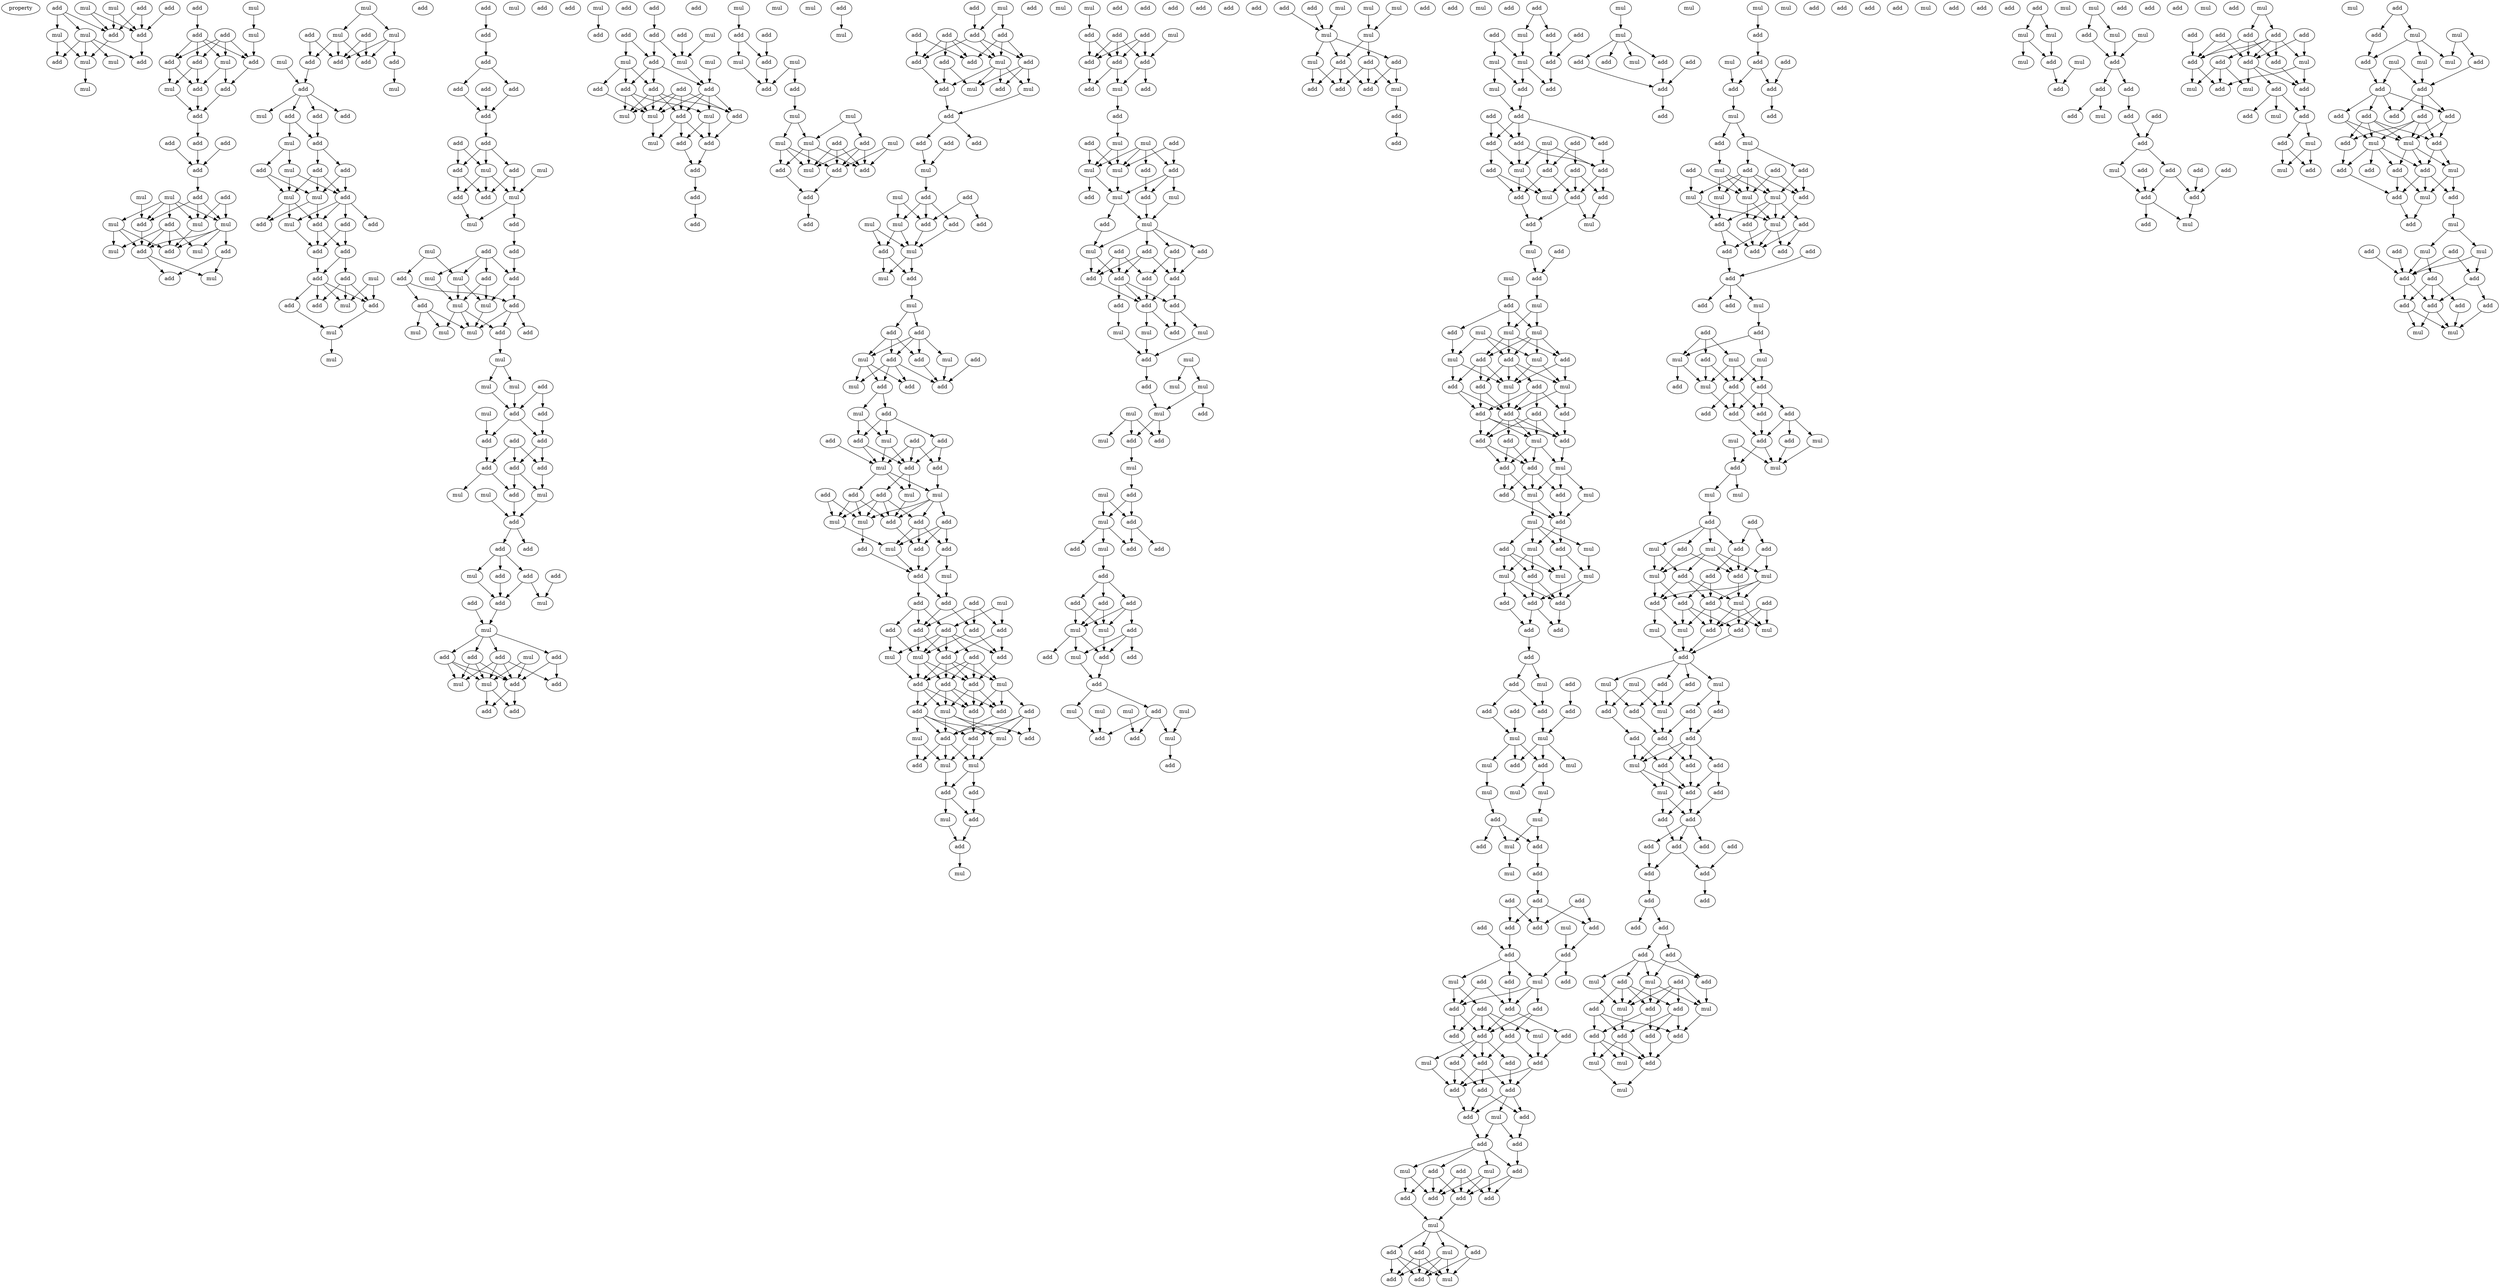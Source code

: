 digraph {
    node [fontcolor=black]
    property [mul=2,lf=1.7]
    0 [ label = add ];
    1 [ label = mul ];
    2 [ label = add ];
    3 [ label = mul ];
    4 [ label = add ];
    5 [ label = mul ];
    6 [ label = add ];
    7 [ label = add ];
    8 [ label = mul ];
    9 [ label = mul ];
    10 [ label = add ];
    11 [ label = mul ];
    12 [ label = add ];
    13 [ label = mul ];
    14 [ label = add ];
    15 [ label = mul ];
    16 [ label = add ];
    17 [ label = add ];
    18 [ label = mul ];
    19 [ label = add ];
    20 [ label = add ];
    21 [ label = mul ];
    22 [ label = add ];
    23 [ label = mul ];
    24 [ label = add ];
    25 [ label = add ];
    26 [ label = add ];
    27 [ label = add ];
    28 [ label = add ];
    29 [ label = add ];
    30 [ label = add ];
    31 [ label = add ];
    32 [ label = mul ];
    33 [ label = mul ];
    34 [ label = add ];
    35 [ label = add ];
    36 [ label = mul ];
    37 [ label = mul ];
    38 [ label = add ];
    39 [ label = mul ];
    40 [ label = add ];
    41 [ label = mul ];
    42 [ label = mul ];
    43 [ label = add ];
    44 [ label = add ];
    45 [ label = mul ];
    46 [ label = add ];
    47 [ label = mul ];
    48 [ label = add ];
    49 [ label = mul ];
    50 [ label = add ];
    51 [ label = mul ];
    52 [ label = mul ];
    53 [ label = add ];
    54 [ label = add ];
    55 [ label = add ];
    56 [ label = add ];
    57 [ label = add ];
    58 [ label = mul ];
    59 [ label = mul ];
    60 [ label = add ];
    61 [ label = add ];
    62 [ label = add ];
    63 [ label = mul ];
    64 [ label = add ];
    65 [ label = mul ];
    66 [ label = add ];
    67 [ label = add ];
    68 [ label = add ];
    69 [ label = mul ];
    70 [ label = mul ];
    71 [ label = add ];
    72 [ label = add ];
    73 [ label = add ];
    74 [ label = add ];
    75 [ label = mul ];
    76 [ label = add ];
    77 [ label = add ];
    78 [ label = add ];
    79 [ label = mul ];
    80 [ label = add ];
    81 [ label = add ];
    82 [ label = mul ];
    83 [ label = add ];
    84 [ label = add ];
    85 [ label = add ];
    86 [ label = mul ];
    87 [ label = mul ];
    88 [ label = add ];
    89 [ label = add ];
    90 [ label = mul ];
    91 [ label = add ];
    92 [ label = add ];
    93 [ label = add ];
    94 [ label = add ];
    95 [ label = add ];
    96 [ label = add ];
    97 [ label = add ];
    98 [ label = add ];
    99 [ label = add ];
    100 [ label = add ];
    101 [ label = mul ];
    102 [ label = mul ];
    103 [ label = add ];
    104 [ label = add ];
    105 [ label = mul ];
    106 [ label = mul ];
    107 [ label = add ];
    108 [ label = add ];
    109 [ label = add ];
    110 [ label = mul ];
    111 [ label = add ];
    112 [ label = add ];
    113 [ label = add ];
    114 [ label = mul ];
    115 [ label = mul ];
    116 [ label = add ];
    117 [ label = mul ];
    118 [ label = add ];
    119 [ label = add ];
    120 [ label = add ];
    121 [ label = mul ];
    122 [ label = mul ];
    123 [ label = add ];
    124 [ label = add ];
    125 [ label = mul ];
    126 [ label = mul ];
    127 [ label = add ];
    128 [ label = mul ];
    129 [ label = mul ];
    130 [ label = mul ];
    131 [ label = add ];
    132 [ label = mul ];
    133 [ label = add ];
    134 [ label = add ];
    135 [ label = mul ];
    136 [ label = add ];
    137 [ label = add ];
    138 [ label = add ];
    139 [ label = add ];
    140 [ label = add ];
    141 [ label = add ];
    142 [ label = mul ];
    143 [ label = mul ];
    144 [ label = add ];
    145 [ label = mul ];
    146 [ label = add ];
    147 [ label = add ];
    148 [ label = add ];
    149 [ label = add ];
    150 [ label = add ];
    151 [ label = mul ];
    152 [ label = add ];
    153 [ label = add ];
    154 [ label = add ];
    155 [ label = mul ];
    156 [ label = add ];
    157 [ label = mul ];
    158 [ label = add ];
    159 [ label = mul ];
    160 [ label = add ];
    161 [ label = add ];
    162 [ label = add ];
    163 [ label = add ];
    164 [ label = add ];
    165 [ label = mul ];
    166 [ label = mul ];
    167 [ label = add ];
    168 [ label = add ];
    169 [ label = add ];
    170 [ label = add ];
    171 [ label = add ];
    172 [ label = add ];
    173 [ label = mul ];
    174 [ label = mul ];
    175 [ label = add ];
    176 [ label = mul ];
    177 [ label = mul ];
    178 [ label = add ];
    179 [ label = add ];
    180 [ label = add ];
    181 [ label = add ];
    182 [ label = add ];
    183 [ label = mul ];
    184 [ label = mul ];
    185 [ label = add ];
    186 [ label = mul ];
    187 [ label = add ];
    188 [ label = add ];
    189 [ label = add ];
    190 [ label = mul ];
    191 [ label = add ];
    192 [ label = add ];
    193 [ label = add ];
    194 [ label = add ];
    195 [ label = mul ];
    196 [ label = add ];
    197 [ label = mul ];
    198 [ label = add ];
    199 [ label = add ];
    200 [ label = mul ];
    201 [ label = mul ];
    202 [ label = add ];
    203 [ label = mul ];
    204 [ label = add ];
    205 [ label = mul ];
    206 [ label = mul ];
    207 [ label = mul ];
    208 [ label = add ];
    209 [ label = mul ];
    210 [ label = mul ];
    211 [ label = add ];
    212 [ label = add ];
    213 [ label = add ];
    214 [ label = mul ];
    215 [ label = add ];
    216 [ label = add ];
    217 [ label = add ];
    218 [ label = add ];
    219 [ label = add ];
    220 [ label = mul ];
    221 [ label = mul ];
    222 [ label = add ];
    223 [ label = add ];
    224 [ label = add ];
    225 [ label = add ];
    226 [ label = add ];
    227 [ label = mul ];
    228 [ label = add ];
    229 [ label = add ];
    230 [ label = add ];
    231 [ label = add ];
    232 [ label = mul ];
    233 [ label = add ];
    234 [ label = add ];
    235 [ label = mul ];
    236 [ label = add ];
    237 [ label = add ];
    238 [ label = add ];
    239 [ label = add ];
    240 [ label = mul ];
    241 [ label = mul ];
    242 [ label = add ];
    243 [ label = add ];
    244 [ label = mul ];
    245 [ label = mul ];
    246 [ label = add ];
    247 [ label = add ];
    248 [ label = add ];
    249 [ label = add ];
    250 [ label = mul ];
    251 [ label = add ];
    252 [ label = mul ];
    253 [ label = mul ];
    254 [ label = add ];
    255 [ label = add ];
    256 [ label = mul ];
    257 [ label = mul ];
    258 [ label = add ];
    259 [ label = add ];
    260 [ label = add ];
    261 [ label = add ];
    262 [ label = add ];
    263 [ label = mul ];
    264 [ label = add ];
    265 [ label = mul ];
    266 [ label = add ];
    267 [ label = add ];
    268 [ label = mul ];
    269 [ label = add ];
    270 [ label = add ];
    271 [ label = add ];
    272 [ label = add ];
    273 [ label = mul ];
    274 [ label = add ];
    275 [ label = add ];
    276 [ label = mul ];
    277 [ label = mul ];
    278 [ label = add ];
    279 [ label = add ];
    280 [ label = mul ];
    281 [ label = add ];
    282 [ label = add ];
    283 [ label = add ];
    284 [ label = mul ];
    285 [ label = mul ];
    286 [ label = add ];
    287 [ label = add ];
    288 [ label = add ];
    289 [ label = mul ];
    290 [ label = add ];
    291 [ label = mul ];
    292 [ label = add ];
    293 [ label = add ];
    294 [ label = add ];
    295 [ label = add ];
    296 [ label = add ];
    297 [ label = add ];
    298 [ label = add ];
    299 [ label = add ];
    300 [ label = add ];
    301 [ label = mul ];
    302 [ label = add ];
    303 [ label = add ];
    304 [ label = mul ];
    305 [ label = add ];
    306 [ label = mul ];
    307 [ label = add ];
    308 [ label = add ];
    309 [ label = add ];
    310 [ label = mul ];
    311 [ label = add ];
    312 [ label = add ];
    313 [ label = add ];
    314 [ label = add ];
    315 [ label = add ];
    316 [ label = add ];
    317 [ label = mul ];
    318 [ label = mul ];
    319 [ label = mul ];
    320 [ label = add ];
    321 [ label = mul ];
    322 [ label = add ];
    323 [ label = add ];
    324 [ label = mul ];
    325 [ label = add ];
    326 [ label = mul ];
    327 [ label = add ];
    328 [ label = mul ];
    329 [ label = mul ];
    330 [ label = add ];
    331 [ label = mul ];
    332 [ label = add ];
    333 [ label = add ];
    334 [ label = add ];
    335 [ label = add ];
    336 [ label = add ];
    337 [ label = add ];
    338 [ label = add ];
    339 [ label = mul ];
    340 [ label = add ];
    341 [ label = mul ];
    342 [ label = mul ];
    343 [ label = add ];
    344 [ label = add ];
    345 [ label = add ];
    346 [ label = add ];
    347 [ label = mul ];
    348 [ label = add ];
    349 [ label = mul ];
    350 [ label = add ];
    351 [ label = add ];
    352 [ label = mul ];
    353 [ label = mul ];
    354 [ label = add ];
    355 [ label = mul ];
    356 [ label = add ];
    357 [ label = add ];
    358 [ label = add ];
    359 [ label = mul ];
    360 [ label = add ];
    361 [ label = add ];
    362 [ label = add ];
    363 [ label = add ];
    364 [ label = add ];
    365 [ label = add ];
    366 [ label = add ];
    367 [ label = add ];
    368 [ label = mul ];
    369 [ label = add ];
    370 [ label = mul ];
    371 [ label = mul ];
    372 [ label = add ];
    373 [ label = mul ];
    374 [ label = mul ];
    375 [ label = add ];
    376 [ label = mul ];
    377 [ label = add ];
    378 [ label = add ];
    379 [ label = mul ];
    380 [ label = mul ];
    381 [ label = mul ];
    382 [ label = add ];
    383 [ label = add ];
    384 [ label = mul ];
    385 [ label = mul ];
    386 [ label = add ];
    387 [ label = mul ];
    388 [ label = add ];
    389 [ label = add ];
    390 [ label = add ];
    391 [ label = mul ];
    392 [ label = add ];
    393 [ label = add ];
    394 [ label = add ];
    395 [ label = add ];
    396 [ label = add ];
    397 [ label = add ];
    398 [ label = mul ];
    399 [ label = add ];
    400 [ label = mul ];
    401 [ label = add ];
    402 [ label = add ];
    403 [ label = mul ];
    404 [ label = add ];
    405 [ label = add ];
    406 [ label = mul ];
    407 [ label = mul ];
    408 [ label = mul ];
    409 [ label = mul ];
    410 [ label = add ];
    411 [ label = add ];
    412 [ label = mul ];
    413 [ label = add ];
    414 [ label = add ];
    415 [ label = add ];
    416 [ label = add ];
    417 [ label = add ];
    418 [ label = add ];
    419 [ label = mul ];
    420 [ label = add ];
    421 [ label = mul ];
    422 [ label = mul ];
    423 [ label = mul ];
    424 [ label = mul ];
    425 [ label = mul ];
    426 [ label = add ];
    427 [ label = add ];
    428 [ label = add ];
    429 [ label = add ];
    430 [ label = add ];
    431 [ label = mul ];
    432 [ label = add ];
    433 [ label = add ];
    434 [ label = add ];
    435 [ label = add ];
    436 [ label = add ];
    437 [ label = mul ];
    438 [ label = add ];
    439 [ label = add ];
    440 [ label = add ];
    441 [ label = mul ];
    442 [ label = add ];
    443 [ label = add ];
    444 [ label = mul ];
    445 [ label = add ];
    446 [ label = mul ];
    447 [ label = add ];
    448 [ label = add ];
    449 [ label = mul ];
    450 [ label = add ];
    451 [ label = add ];
    452 [ label = add ];
    453 [ label = add ];
    454 [ label = add ];
    455 [ label = mul ];
    456 [ label = add ];
    457 [ label = add ];
    458 [ label = mul ];
    459 [ label = add ];
    460 [ label = add ];
    461 [ label = add ];
    462 [ label = add ];
    463 [ label = add ];
    464 [ label = mul ];
    465 [ label = add ];
    466 [ label = mul ];
    467 [ label = add ];
    468 [ label = mul ];
    469 [ label = add ];
    470 [ label = mul ];
    471 [ label = add ];
    472 [ label = add ];
    473 [ label = mul ];
    474 [ label = add ];
    475 [ label = mul ];
    476 [ label = mul ];
    477 [ label = mul ];
    478 [ label = mul ];
    479 [ label = add ];
    480 [ label = add ];
    481 [ label = mul ];
    482 [ label = add ];
    483 [ label = mul ];
    484 [ label = add ];
    485 [ label = add ];
    486 [ label = mul ];
    487 [ label = add ];
    488 [ label = add ];
    489 [ label = add ];
    490 [ label = add ];
    491 [ label = add ];
    492 [ label = mul ];
    493 [ label = add ];
    494 [ label = add ];
    495 [ label = add ];
    496 [ label = add ];
    497 [ label = add ];
    498 [ label = mul ];
    499 [ label = mul ];
    500 [ label = add ];
    501 [ label = mul ];
    502 [ label = add ];
    503 [ label = add ];
    504 [ label = mul ];
    505 [ label = add ];
    506 [ label = add ];
    507 [ label = mul ];
    508 [ label = mul ];
    509 [ label = add ];
    510 [ label = mul ];
    511 [ label = mul ];
    512 [ label = mul ];
    513 [ label = add ];
    514 [ label = add ];
    515 [ label = add ];
    516 [ label = add ];
    517 [ label = add ];
    518 [ label = add ];
    519 [ label = add ];
    520 [ label = add ];
    521 [ label = mul ];
    522 [ label = add ];
    523 [ label = add ];
    524 [ label = add ];
    525 [ label = add ];
    526 [ label = mul ];
    527 [ label = mul ];
    528 [ label = add ];
    529 [ label = add ];
    530 [ label = mul ];
    531 [ label = mul ];
    532 [ label = mul ];
    533 [ label = mul ];
    534 [ label = mul ];
    535 [ label = mul ];
    536 [ label = add ];
    537 [ label = add ];
    538 [ label = mul ];
    539 [ label = add ];
    540 [ label = add ];
    541 [ label = mul ];
    542 [ label = add ];
    543 [ label = add ];
    544 [ label = add ];
    545 [ label = add ];
    546 [ label = add ];
    547 [ label = add ];
    548 [ label = add ];
    549 [ label = mul ];
    550 [ label = add ];
    551 [ label = add ];
    552 [ label = add ];
    553 [ label = mul ];
    554 [ label = add ];
    555 [ label = add ];
    556 [ label = mul ];
    557 [ label = add ];
    558 [ label = add ];
    559 [ label = add ];
    560 [ label = add ];
    561 [ label = add ];
    562 [ label = add ];
    563 [ label = mul ];
    564 [ label = add ];
    565 [ label = add ];
    566 [ label = add ];
    567 [ label = add ];
    568 [ label = add ];
    569 [ label = mul ];
    570 [ label = add ];
    571 [ label = add ];
    572 [ label = add ];
    573 [ label = add ];
    574 [ label = mul ];
    575 [ label = add ];
    576 [ label = add ];
    577 [ label = add ];
    578 [ label = add ];
    579 [ label = add ];
    580 [ label = add ];
    581 [ label = add ];
    582 [ label = mul ];
    583 [ label = mul ];
    584 [ label = add ];
    585 [ label = add ];
    586 [ label = add ];
    587 [ label = add ];
    588 [ label = mul ];
    589 [ label = add ];
    590 [ label = mul ];
    591 [ label = add ];
    592 [ label = add ];
    593 [ label = add ];
    594 [ label = mul ];
    595 [ label = add ];
    596 [ label = mul ];
    597 [ label = mul ];
    598 [ label = add ];
    599 [ label = add ];
    600 [ label = add ];
    601 [ label = mul ];
    602 [ label = add ];
    603 [ label = add ];
    604 [ label = mul ];
    605 [ label = mul ];
    606 [ label = add ];
    607 [ label = mul ];
    608 [ label = add ];
    609 [ label = mul ];
    610 [ label = add ];
    611 [ label = add ];
    612 [ label = add ];
    613 [ label = add ];
    614 [ label = add ];
    615 [ label = add ];
    616 [ label = mul ];
    617 [ label = add ];
    618 [ label = mul ];
    619 [ label = add ];
    620 [ label = add ];
    621 [ label = add ];
    622 [ label = add ];
    623 [ label = mul ];
    624 [ label = add ];
    625 [ label = mul ];
    626 [ label = mul ];
    627 [ label = add ];
    628 [ label = mul ];
    629 [ label = mul ];
    630 [ label = add ];
    631 [ label = add ];
    632 [ label = mul ];
    633 [ label = add ];
    634 [ label = add ];
    635 [ label = add ];
    636 [ label = add ];
    637 [ label = add ];
    638 [ label = add ];
    639 [ label = add ];
    640 [ label = add ];
    641 [ label = add ];
    642 [ label = mul ];
    643 [ label = add ];
    644 [ label = add ];
    645 [ label = add ];
    646 [ label = mul ];
    647 [ label = mul ];
    648 [ label = add ];
    649 [ label = mul ];
    650 [ label = mul ];
    651 [ label = add ];
    652 [ label = mul ];
    653 [ label = add ];
    654 [ label = add ];
    655 [ label = add ];
    656 [ label = add ];
    657 [ label = add ];
    658 [ label = add ];
    659 [ label = add ];
    660 [ label = mul ];
    661 [ label = mul ];
    662 [ label = add ];
    663 [ label = mul ];
    664 [ label = add ];
    665 [ label = mul ];
    666 [ label = mul ];
    667 [ label = add ];
    668 [ label = add ];
    669 [ label = mul ];
    670 [ label = add ];
    671 [ label = add ];
    672 [ label = mul ];
    673 [ label = add ];
    674 [ label = add ];
    675 [ label = mul ];
    676 [ label = add ];
    677 [ label = add ];
    678 [ label = mul ];
    679 [ label = add ];
    680 [ label = add ];
    681 [ label = add ];
    682 [ label = mul ];
    683 [ label = add ];
    684 [ label = mul ];
    685 [ label = add ];
    686 [ label = mul ];
    687 [ label = add ];
    688 [ label = mul ];
    689 [ label = add ];
    690 [ label = add ];
    691 [ label = mul ];
    692 [ label = add ];
    693 [ label = mul ];
    694 [ label = mul ];
    695 [ label = mul ];
    696 [ label = add ];
    697 [ label = add ];
    698 [ label = add ];
    699 [ label = add ];
    700 [ label = add ];
    701 [ label = add ];
    702 [ label = add ];
    703 [ label = add ];
    704 [ label = add ];
    705 [ label = add ];
    706 [ label = mul ];
    707 [ label = add ];
    708 [ label = add ];
    709 [ label = mul ];
    710 [ label = add ];
    711 [ label = add ];
    712 [ label = add ];
    713 [ label = add ];
    714 [ label = add ];
    715 [ label = add ];
    716 [ label = add ];
    717 [ label = add ];
    718 [ label = add ];
    719 [ label = add ];
    720 [ label = add ];
    721 [ label = add ];
    722 [ label = add ];
    723 [ label = add ];
    724 [ label = add ];
    725 [ label = add ];
    726 [ label = add ];
    727 [ label = mul ];
    728 [ label = add ];
    729 [ label = mul ];
    730 [ label = add ];
    731 [ label = add ];
    732 [ label = mul ];
    733 [ label = add ];
    734 [ label = add ];
    735 [ label = add ];
    736 [ label = mul ];
    737 [ label = add ];
    738 [ label = add ];
    739 [ label = add ];
    740 [ label = add ];
    741 [ label = mul ];
    742 [ label = mul ];
    743 [ label = add ];
    744 [ label = mul ];
    745 [ label = add ];
    746 [ label = mul ];
    747 [ label = mul ];
    748 [ label = mul ];
    749 [ label = mul ];
    750 [ label = add ];
    751 [ label = mul ];
    752 [ label = add ];
    753 [ label = mul ];
    754 [ label = add ];
    755 [ label = mul ];
    756 [ label = add ];
    757 [ label = add ];
    758 [ label = mul ];
    759 [ label = add ];
    760 [ label = add ];
    761 [ label = add ];
    762 [ label = add ];
    763 [ label = add ];
    764 [ label = add ];
    765 [ label = add ];
    766 [ label = mul ];
    767 [ label = add ];
    768 [ label = add ];
    769 [ label = add ];
    770 [ label = mul ];
    771 [ label = add ];
    772 [ label = add ];
    773 [ label = add ];
    774 [ label = add ];
    775 [ label = mul ];
    776 [ label = add ];
    777 [ label = mul ];
    778 [ label = add ];
    779 [ label = mul ];
    780 [ label = add ];
    781 [ label = add ];
    782 [ label = add ];
    783 [ label = add ];
    784 [ label = add ];
    785 [ label = add ];
    786 [ label = add ];
    787 [ label = add ];
    788 [ label = mul ];
    789 [ label = add ];
    790 [ label = add ];
    791 [ label = mul ];
    792 [ label = add ];
    793 [ label = mul ];
    794 [ label = add ];
    795 [ label = add ];
    796 [ label = add ];
    797 [ label = mul ];
    798 [ label = mul ];
    799 [ label = mul ];
    800 [ label = add ];
    801 [ label = add ];
    802 [ label = mul ];
    803 [ label = add ];
    804 [ label = mul ];
    805 [ label = add ];
    806 [ label = mul ];
    807 [ label = add ];
    808 [ label = mul ];
    809 [ label = mul ];
    810 [ label = add ];
    811 [ label = mul ];
    812 [ label = add ];
    813 [ label = add ];
    814 [ label = add ];
    815 [ label = add ];
    816 [ label = add ];
    817 [ label = add ];
    818 [ label = add ];
    819 [ label = mul ];
    820 [ label = mul ];
    821 [ label = add ];
    822 [ label = add ];
    823 [ label = add ];
    824 [ label = add ];
    825 [ label = mul ];
    826 [ label = add ];
    827 [ label = add ];
    828 [ label = mul ];
    829 [ label = add ];
    830 [ label = add ];
    831 [ label = add ];
    832 [ label = mul ];
    833 [ label = mul ];
    834 [ label = add ];
    835 [ label = add ];
    836 [ label = add ];
    837 [ label = mul ];
    838 [ label = add ];
    839 [ label = add ];
    840 [ label = add ];
    841 [ label = add ];
    842 [ label = add ];
    843 [ label = add ];
    844 [ label = add ];
    845 [ label = mul ];
    846 [ label = mul ];
    0 -> 6 [ name = 0 ];
    0 -> 7 [ name = 1 ];
    1 -> 6 [ name = 2 ];
    1 -> 7 [ name = 3 ];
    2 -> 5 [ name = 4 ];
    2 -> 6 [ name = 5 ];
    2 -> 8 [ name = 6 ];
    3 -> 6 [ name = 7 ];
    3 -> 7 [ name = 8 ];
    4 -> 7 [ name = 9 ];
    5 -> 9 [ name = 10 ];
    5 -> 10 [ name = 11 ];
    5 -> 11 [ name = 12 ];
    5 -> 12 [ name = 13 ];
    6 -> 9 [ name = 14 ];
    7 -> 12 [ name = 15 ];
    8 -> 9 [ name = 16 ];
    8 -> 10 [ name = 17 ];
    9 -> 13 [ name = 18 ];
    14 -> 17 [ name = 19 ];
    15 -> 18 [ name = 20 ];
    16 -> 19 [ name = 21 ];
    16 -> 20 [ name = 22 ];
    16 -> 21 [ name = 23 ];
    16 -> 22 [ name = 24 ];
    17 -> 19 [ name = 25 ];
    17 -> 20 [ name = 26 ];
    17 -> 21 [ name = 27 ];
    17 -> 22 [ name = 28 ];
    18 -> 20 [ name = 29 ];
    19 -> 23 [ name = 30 ];
    19 -> 24 [ name = 31 ];
    20 -> 25 [ name = 32 ];
    21 -> 24 [ name = 33 ];
    21 -> 25 [ name = 34 ];
    22 -> 23 [ name = 35 ];
    22 -> 24 [ name = 36 ];
    23 -> 26 [ name = 37 ];
    24 -> 26 [ name = 38 ];
    25 -> 26 [ name = 39 ];
    26 -> 28 [ name = 40 ];
    27 -> 30 [ name = 41 ];
    28 -> 30 [ name = 42 ];
    29 -> 30 [ name = 43 ];
    30 -> 31 [ name = 44 ];
    31 -> 35 [ name = 45 ];
    31 -> 37 [ name = 46 ];
    31 -> 39 [ name = 47 ];
    32 -> 35 [ name = 48 ];
    33 -> 35 [ name = 49 ];
    33 -> 36 [ name = 50 ];
    33 -> 37 [ name = 51 ];
    33 -> 38 [ name = 52 ];
    33 -> 39 [ name = 53 ];
    34 -> 37 [ name = 54 ];
    34 -> 39 [ name = 55 ];
    35 -> 40 [ name = 56 ];
    36 -> 40 [ name = 57 ];
    36 -> 41 [ name = 58 ];
    36 -> 43 [ name = 59 ];
    37 -> 40 [ name = 60 ];
    37 -> 42 [ name = 61 ];
    37 -> 43 [ name = 62 ];
    37 -> 44 [ name = 63 ];
    38 -> 40 [ name = 64 ];
    38 -> 41 [ name = 65 ];
    38 -> 42 [ name = 66 ];
    38 -> 43 [ name = 67 ];
    39 -> 43 [ name = 68 ];
    40 -> 45 [ name = 69 ];
    40 -> 46 [ name = 70 ];
    44 -> 45 [ name = 71 ];
    44 -> 46 [ name = 72 ];
    47 -> 49 [ name = 73 ];
    47 -> 51 [ name = 74 ];
    48 -> 53 [ name = 75 ];
    48 -> 55 [ name = 76 ];
    49 -> 53 [ name = 77 ];
    49 -> 54 [ name = 78 ];
    49 -> 56 [ name = 79 ];
    50 -> 53 [ name = 80 ];
    50 -> 56 [ name = 81 ];
    51 -> 53 [ name = 82 ];
    51 -> 55 [ name = 83 ];
    51 -> 56 [ name = 84 ];
    52 -> 57 [ name = 85 ];
    54 -> 58 [ name = 86 ];
    55 -> 57 [ name = 87 ];
    57 -> 59 [ name = 88 ];
    57 -> 60 [ name = 89 ];
    57 -> 61 [ name = 90 ];
    57 -> 62 [ name = 91 ];
    60 -> 64 [ name = 92 ];
    62 -> 63 [ name = 93 ];
    62 -> 64 [ name = 94 ];
    63 -> 65 [ name = 95 ];
    63 -> 67 [ name = 96 ];
    64 -> 66 [ name = 97 ];
    64 -> 68 [ name = 98 ];
    65 -> 69 [ name = 99 ];
    65 -> 71 [ name = 100 ];
    66 -> 69 [ name = 101 ];
    66 -> 70 [ name = 102 ];
    66 -> 71 [ name = 103 ];
    67 -> 69 [ name = 104 ];
    67 -> 70 [ name = 105 ];
    68 -> 70 [ name = 106 ];
    68 -> 71 [ name = 107 ];
    69 -> 73 [ name = 108 ];
    69 -> 75 [ name = 109 ];
    69 -> 76 [ name = 110 ];
    70 -> 73 [ name = 111 ];
    70 -> 76 [ name = 112 ];
    71 -> 72 [ name = 113 ];
    71 -> 74 [ name = 114 ];
    71 -> 75 [ name = 115 ];
    71 -> 76 [ name = 116 ];
    72 -> 77 [ name = 117 ];
    72 -> 78 [ name = 118 ];
    75 -> 77 [ name = 119 ];
    76 -> 77 [ name = 120 ];
    76 -> 78 [ name = 121 ];
    77 -> 80 [ name = 122 ];
    78 -> 80 [ name = 123 ];
    78 -> 81 [ name = 124 ];
    79 -> 82 [ name = 125 ];
    79 -> 83 [ name = 126 ];
    80 -> 82 [ name = 127 ];
    80 -> 83 [ name = 128 ];
    80 -> 84 [ name = 129 ];
    80 -> 85 [ name = 130 ];
    81 -> 82 [ name = 131 ];
    81 -> 83 [ name = 132 ];
    81 -> 85 [ name = 133 ];
    83 -> 86 [ name = 134 ];
    84 -> 86 [ name = 135 ];
    86 -> 87 [ name = 136 ];
    89 -> 91 [ name = 137 ];
    91 -> 92 [ name = 138 ];
    92 -> 94 [ name = 139 ];
    92 -> 97 [ name = 140 ];
    94 -> 98 [ name = 141 ];
    95 -> 98 [ name = 142 ];
    97 -> 98 [ name = 143 ];
    98 -> 100 [ name = 144 ];
    99 -> 101 [ name = 145 ];
    99 -> 104 [ name = 146 ];
    100 -> 101 [ name = 147 ];
    100 -> 103 [ name = 148 ];
    100 -> 104 [ name = 149 ];
    101 -> 106 [ name = 150 ];
    101 -> 107 [ name = 151 ];
    101 -> 108 [ name = 152 ];
    102 -> 106 [ name = 153 ];
    103 -> 106 [ name = 154 ];
    103 -> 107 [ name = 155 ];
    104 -> 107 [ name = 156 ];
    104 -> 108 [ name = 157 ];
    105 -> 109 [ name = 158 ];
    106 -> 110 [ name = 159 ];
    106 -> 111 [ name = 160 ];
    108 -> 110 [ name = 161 ];
    111 -> 113 [ name = 162 ];
    112 -> 115 [ name = 163 ];
    112 -> 117 [ name = 164 ];
    112 -> 118 [ name = 165 ];
    112 -> 119 [ name = 166 ];
    113 -> 119 [ name = 167 ];
    114 -> 116 [ name = 168 ];
    114 -> 117 [ name = 169 ];
    115 -> 122 [ name = 170 ];
    116 -> 120 [ name = 171 ];
    116 -> 123 [ name = 172 ];
    117 -> 121 [ name = 173 ];
    117 -> 122 [ name = 174 ];
    118 -> 121 [ name = 175 ];
    118 -> 122 [ name = 176 ];
    119 -> 121 [ name = 177 ];
    119 -> 123 [ name = 178 ];
    120 -> 125 [ name = 179 ];
    120 -> 126 [ name = 180 ];
    120 -> 128 [ name = 181 ];
    121 -> 125 [ name = 182 ];
    122 -> 125 [ name = 183 ];
    122 -> 127 [ name = 184 ];
    122 -> 128 [ name = 185 ];
    123 -> 124 [ name = 186 ];
    123 -> 125 [ name = 187 ];
    123 -> 127 [ name = 188 ];
    127 -> 129 [ name = 189 ];
    129 -> 130 [ name = 190 ];
    129 -> 132 [ name = 191 ];
    130 -> 134 [ name = 192 ];
    131 -> 133 [ name = 193 ];
    131 -> 134 [ name = 194 ];
    132 -> 134 [ name = 195 ];
    133 -> 138 [ name = 196 ];
    134 -> 137 [ name = 197 ];
    134 -> 138 [ name = 198 ];
    135 -> 137 [ name = 199 ];
    136 -> 139 [ name = 200 ];
    136 -> 140 [ name = 201 ];
    136 -> 141 [ name = 202 ];
    137 -> 141 [ name = 203 ];
    138 -> 139 [ name = 204 ];
    138 -> 140 [ name = 205 ];
    139 -> 144 [ name = 206 ];
    139 -> 145 [ name = 207 ];
    140 -> 145 [ name = 208 ];
    141 -> 142 [ name = 209 ];
    141 -> 144 [ name = 210 ];
    143 -> 146 [ name = 211 ];
    144 -> 146 [ name = 212 ];
    145 -> 146 [ name = 213 ];
    146 -> 147 [ name = 214 ];
    146 -> 148 [ name = 215 ];
    147 -> 150 [ name = 216 ];
    147 -> 151 [ name = 217 ];
    147 -> 152 [ name = 218 ];
    150 -> 154 [ name = 219 ];
    151 -> 154 [ name = 220 ];
    152 -> 154 [ name = 221 ];
    152 -> 155 [ name = 222 ];
    153 -> 155 [ name = 223 ];
    154 -> 157 [ name = 224 ];
    156 -> 157 [ name = 225 ];
    157 -> 158 [ name = 226 ];
    157 -> 160 [ name = 227 ];
    157 -> 161 [ name = 228 ];
    157 -> 162 [ name = 229 ];
    158 -> 164 [ name = 230 ];
    158 -> 165 [ name = 231 ];
    158 -> 166 [ name = 232 ];
    159 -> 164 [ name = 233 ];
    159 -> 166 [ name = 234 ];
    160 -> 163 [ name = 235 ];
    160 -> 164 [ name = 236 ];
    160 -> 165 [ name = 237 ];
    160 -> 166 [ name = 238 ];
    161 -> 164 [ name = 239 ];
    161 -> 165 [ name = 240 ];
    161 -> 166 [ name = 241 ];
    162 -> 163 [ name = 242 ];
    162 -> 164 [ name = 243 ];
    164 -> 167 [ name = 244 ];
    164 -> 168 [ name = 245 ];
    166 -> 167 [ name = 246 ];
    166 -> 168 [ name = 247 ];
    169 -> 170 [ name = 248 ];
    170 -> 174 [ name = 249 ];
    170 -> 175 [ name = 250 ];
    171 -> 174 [ name = 251 ];
    172 -> 175 [ name = 252 ];
    172 -> 176 [ name = 253 ];
    173 -> 174 [ name = 254 ];
    174 -> 181 [ name = 255 ];
    175 -> 178 [ name = 256 ];
    175 -> 179 [ name = 257 ];
    175 -> 181 [ name = 258 ];
    176 -> 178 [ name = 259 ];
    176 -> 179 [ name = 260 ];
    176 -> 182 [ name = 261 ];
    177 -> 181 [ name = 262 ];
    178 -> 184 [ name = 263 ];
    178 -> 185 [ name = 264 ];
    178 -> 186 [ name = 265 ];
    178 -> 187 [ name = 266 ];
    179 -> 183 [ name = 267 ];
    179 -> 184 [ name = 268 ];
    179 -> 186 [ name = 269 ];
    180 -> 184 [ name = 270 ];
    180 -> 185 [ name = 271 ];
    180 -> 186 [ name = 272 ];
    180 -> 187 [ name = 273 ];
    181 -> 183 [ name = 274 ];
    181 -> 185 [ name = 275 ];
    181 -> 186 [ name = 276 ];
    181 -> 187 [ name = 277 ];
    182 -> 186 [ name = 278 ];
    183 -> 188 [ name = 279 ];
    183 -> 189 [ name = 280 ];
    185 -> 188 [ name = 281 ];
    185 -> 189 [ name = 282 ];
    185 -> 190 [ name = 283 ];
    186 -> 190 [ name = 284 ];
    187 -> 189 [ name = 285 ];
    188 -> 191 [ name = 286 ];
    189 -> 191 [ name = 287 ];
    191 -> 192 [ name = 288 ];
    192 -> 194 [ name = 289 ];
    195 -> 196 [ name = 290 ];
    196 -> 199 [ name = 291 ];
    196 -> 200 [ name = 292 ];
    198 -> 199 [ name = 293 ];
    199 -> 202 [ name = 294 ];
    200 -> 202 [ name = 295 ];
    201 -> 202 [ name = 296 ];
    201 -> 204 [ name = 297 ];
    204 -> 205 [ name = 298 ];
    205 -> 207 [ name = 299 ];
    205 -> 209 [ name = 300 ];
    206 -> 207 [ name = 301 ];
    206 -> 211 [ name = 302 ];
    207 -> 212 [ name = 303 ];
    207 -> 213 [ name = 304 ];
    207 -> 214 [ name = 305 ];
    208 -> 213 [ name = 306 ];
    208 -> 214 [ name = 307 ];
    208 -> 215 [ name = 308 ];
    209 -> 212 [ name = 309 ];
    209 -> 214 [ name = 310 ];
    209 -> 215 [ name = 311 ];
    210 -> 213 [ name = 312 ];
    210 -> 215 [ name = 313 ];
    211 -> 213 [ name = 314 ];
    211 -> 214 [ name = 315 ];
    211 -> 215 [ name = 316 ];
    212 -> 216 [ name = 317 ];
    215 -> 216 [ name = 318 ];
    216 -> 218 [ name = 319 ];
    217 -> 221 [ name = 320 ];
    219 -> 224 [ name = 321 ];
    220 -> 223 [ name = 322 ];
    220 -> 224 [ name = 323 ];
    222 -> 226 [ name = 324 ];
    222 -> 227 [ name = 325 ];
    222 -> 228 [ name = 326 ];
    222 -> 230 [ name = 327 ];
    223 -> 227 [ name = 328 ];
    223 -> 228 [ name = 329 ];
    223 -> 229 [ name = 330 ];
    224 -> 226 [ name = 331 ];
    224 -> 227 [ name = 332 ];
    224 -> 229 [ name = 333 ];
    225 -> 226 [ name = 334 ];
    225 -> 228 [ name = 335 ];
    226 -> 234 [ name = 336 ];
    227 -> 232 [ name = 337 ];
    227 -> 233 [ name = 338 ];
    227 -> 234 [ name = 339 ];
    227 -> 235 [ name = 340 ];
    229 -> 232 [ name = 341 ];
    229 -> 233 [ name = 342 ];
    229 -> 235 [ name = 343 ];
    230 -> 234 [ name = 344 ];
    230 -> 235 [ name = 345 ];
    232 -> 236 [ name = 346 ];
    234 -> 236 [ name = 347 ];
    236 -> 238 [ name = 348 ];
    236 -> 239 [ name = 349 ];
    237 -> 240 [ name = 350 ];
    239 -> 240 [ name = 351 ];
    240 -> 243 [ name = 352 ];
    241 -> 245 [ name = 353 ];
    241 -> 246 [ name = 354 ];
    242 -> 246 [ name = 355 ];
    242 -> 248 [ name = 356 ];
    243 -> 245 [ name = 357 ];
    243 -> 246 [ name = 358 ];
    243 -> 247 [ name = 359 ];
    244 -> 249 [ name = 360 ];
    244 -> 250 [ name = 361 ];
    245 -> 249 [ name = 362 ];
    245 -> 250 [ name = 363 ];
    246 -> 250 [ name = 364 ];
    247 -> 250 [ name = 365 ];
    249 -> 251 [ name = 366 ];
    249 -> 252 [ name = 367 ];
    250 -> 251 [ name = 368 ];
    250 -> 252 [ name = 369 ];
    251 -> 253 [ name = 370 ];
    253 -> 254 [ name = 371 ];
    253 -> 255 [ name = 372 ];
    254 -> 256 [ name = 373 ];
    254 -> 258 [ name = 374 ];
    254 -> 259 [ name = 375 ];
    255 -> 256 [ name = 376 ];
    255 -> 257 [ name = 377 ];
    255 -> 258 [ name = 378 ];
    255 -> 259 [ name = 379 ];
    256 -> 262 [ name = 380 ];
    256 -> 263 [ name = 381 ];
    256 -> 264 [ name = 382 ];
    257 -> 261 [ name = 383 ];
    258 -> 261 [ name = 384 ];
    259 -> 261 [ name = 385 ];
    259 -> 262 [ name = 386 ];
    259 -> 263 [ name = 387 ];
    259 -> 264 [ name = 388 ];
    260 -> 261 [ name = 389 ];
    264 -> 265 [ name = 390 ];
    264 -> 266 [ name = 391 ];
    265 -> 267 [ name = 392 ];
    265 -> 268 [ name = 393 ];
    266 -> 267 [ name = 394 ];
    266 -> 268 [ name = 395 ];
    266 -> 270 [ name = 396 ];
    267 -> 272 [ name = 397 ];
    267 -> 273 [ name = 398 ];
    268 -> 272 [ name = 399 ];
    268 -> 273 [ name = 400 ];
    269 -> 272 [ name = 401 ];
    269 -> 273 [ name = 402 ];
    269 -> 274 [ name = 403 ];
    270 -> 272 [ name = 404 ];
    270 -> 274 [ name = 405 ];
    271 -> 273 [ name = 406 ];
    272 -> 275 [ name = 407 ];
    272 -> 276 [ name = 408 ];
    273 -> 276 [ name = 409 ];
    273 -> 277 [ name = 410 ];
    273 -> 279 [ name = 411 ];
    274 -> 277 [ name = 412 ];
    275 -> 280 [ name = 413 ];
    275 -> 282 [ name = 414 ];
    275 -> 283 [ name = 415 ];
    275 -> 284 [ name = 416 ];
    276 -> 283 [ name = 417 ];
    277 -> 280 [ name = 418 ];
    277 -> 281 [ name = 419 ];
    277 -> 282 [ name = 420 ];
    277 -> 283 [ name = 421 ];
    278 -> 280 [ name = 422 ];
    278 -> 284 [ name = 423 ];
    279 -> 280 [ name = 424 ];
    279 -> 283 [ name = 425 ];
    279 -> 284 [ name = 426 ];
    280 -> 286 [ name = 427 ];
    281 -> 285 [ name = 428 ];
    281 -> 287 [ name = 429 ];
    281 -> 288 [ name = 430 ];
    282 -> 285 [ name = 431 ];
    282 -> 287 [ name = 432 ];
    282 -> 288 [ name = 433 ];
    283 -> 288 [ name = 434 ];
    284 -> 285 [ name = 435 ];
    285 -> 290 [ name = 436 ];
    286 -> 290 [ name = 437 ];
    287 -> 289 [ name = 438 ];
    287 -> 290 [ name = 439 ];
    288 -> 290 [ name = 440 ];
    289 -> 293 [ name = 441 ];
    290 -> 292 [ name = 442 ];
    290 -> 293 [ name = 443 ];
    291 -> 296 [ name = 444 ];
    291 -> 299 [ name = 445 ];
    292 -> 295 [ name = 446 ];
    292 -> 296 [ name = 447 ];
    292 -> 297 [ name = 448 ];
    293 -> 295 [ name = 449 ];
    293 -> 298 [ name = 450 ];
    294 -> 295 [ name = 451 ];
    294 -> 298 [ name = 452 ];
    294 -> 299 [ name = 453 ];
    295 -> 303 [ name = 454 ];
    295 -> 304 [ name = 455 ];
    296 -> 300 [ name = 456 ];
    296 -> 301 [ name = 457 ];
    296 -> 302 [ name = 458 ];
    296 -> 303 [ name = 459 ];
    296 -> 304 [ name = 460 ];
    297 -> 301 [ name = 461 ];
    297 -> 304 [ name = 462 ];
    298 -> 302 [ name = 463 ];
    298 -> 304 [ name = 464 ];
    299 -> 302 [ name = 465 ];
    299 -> 303 [ name = 466 ];
    300 -> 305 [ name = 467 ];
    300 -> 306 [ name = 468 ];
    300 -> 307 [ name = 469 ];
    300 -> 308 [ name = 470 ];
    301 -> 307 [ name = 471 ];
    302 -> 308 [ name = 472 ];
    303 -> 305 [ name = 473 ];
    303 -> 306 [ name = 474 ];
    303 -> 307 [ name = 475 ];
    303 -> 308 [ name = 476 ];
    304 -> 305 [ name = 477 ];
    304 -> 307 [ name = 478 ];
    304 -> 308 [ name = 479 ];
    305 -> 309 [ name = 480 ];
    305 -> 310 [ name = 481 ];
    305 -> 311 [ name = 482 ];
    305 -> 313 [ name = 483 ];
    306 -> 309 [ name = 484 ];
    306 -> 312 [ name = 485 ];
    306 -> 313 [ name = 486 ];
    307 -> 309 [ name = 487 ];
    307 -> 310 [ name = 488 ];
    307 -> 311 [ name = 489 ];
    308 -> 309 [ name = 490 ];
    308 -> 310 [ name = 491 ];
    308 -> 313 [ name = 492 ];
    309 -> 315 [ name = 493 ];
    310 -> 314 [ name = 494 ];
    310 -> 316 [ name = 495 ];
    310 -> 318 [ name = 496 ];
    311 -> 314 [ name = 497 ];
    311 -> 315 [ name = 498 ];
    311 -> 317 [ name = 499 ];
    311 -> 318 [ name = 500 ];
    312 -> 314 [ name = 501 ];
    312 -> 315 [ name = 502 ];
    312 -> 316 [ name = 503 ];
    312 -> 318 [ name = 504 ];
    313 -> 314 [ name = 505 ];
    314 -> 319 [ name = 506 ];
    314 -> 320 [ name = 507 ];
    314 -> 321 [ name = 508 ];
    315 -> 319 [ name = 509 ];
    315 -> 321 [ name = 510 ];
    317 -> 320 [ name = 511 ];
    317 -> 321 [ name = 512 ];
    318 -> 319 [ name = 513 ];
    319 -> 322 [ name = 514 ];
    319 -> 323 [ name = 515 ];
    321 -> 322 [ name = 516 ];
    322 -> 324 [ name = 517 ];
    322 -> 325 [ name = 518 ];
    323 -> 325 [ name = 519 ];
    324 -> 327 [ name = 520 ];
    325 -> 327 [ name = 521 ];
    327 -> 328 [ name = 522 ];
    329 -> 330 [ name = 523 ];
    330 -> 335 [ name = 524 ];
    330 -> 336 [ name = 525 ];
    331 -> 334 [ name = 526 ];
    332 -> 334 [ name = 527 ];
    332 -> 335 [ name = 528 ];
    332 -> 336 [ name = 529 ];
    333 -> 334 [ name = 530 ];
    333 -> 335 [ name = 531 ];
    333 -> 336 [ name = 532 ];
    334 -> 338 [ name = 533 ];
    334 -> 339 [ name = 534 ];
    335 -> 337 [ name = 535 ];
    335 -> 339 [ name = 536 ];
    336 -> 337 [ name = 537 ];
    339 -> 340 [ name = 538 ];
    340 -> 342 [ name = 539 ];
    341 -> 346 [ name = 540 ];
    341 -> 347 [ name = 541 ];
    341 -> 348 [ name = 542 ];
    341 -> 349 [ name = 543 ];
    342 -> 347 [ name = 544 ];
    342 -> 349 [ name = 545 ];
    343 -> 347 [ name = 546 ];
    343 -> 349 [ name = 547 ];
    345 -> 346 [ name = 548 ];
    345 -> 349 [ name = 549 ];
    346 -> 350 [ name = 550 ];
    346 -> 352 [ name = 551 ];
    346 -> 353 [ name = 552 ];
    347 -> 351 [ name = 553 ];
    347 -> 352 [ name = 554 ];
    348 -> 350 [ name = 555 ];
    349 -> 352 [ name = 556 ];
    350 -> 355 [ name = 557 ];
    352 -> 354 [ name = 558 ];
    352 -> 355 [ name = 559 ];
    353 -> 355 [ name = 560 ];
    354 -> 359 [ name = 561 ];
    355 -> 356 [ name = 562 ];
    355 -> 357 [ name = 563 ];
    355 -> 358 [ name = 564 ];
    355 -> 359 [ name = 565 ];
    356 -> 361 [ name = 566 ];
    356 -> 363 [ name = 567 ];
    356 -> 364 [ name = 568 ];
    357 -> 363 [ name = 569 ];
    358 -> 362 [ name = 570 ];
    358 -> 363 [ name = 571 ];
    359 -> 361 [ name = 572 ];
    359 -> 364 [ name = 573 ];
    360 -> 361 [ name = 574 ];
    360 -> 362 [ name = 575 ];
    360 -> 364 [ name = 576 ];
    361 -> 365 [ name = 577 ];
    361 -> 366 [ name = 578 ];
    361 -> 367 [ name = 579 ];
    362 -> 367 [ name = 580 ];
    363 -> 365 [ name = 581 ];
    363 -> 367 [ name = 582 ];
    364 -> 367 [ name = 583 ];
    365 -> 369 [ name = 584 ];
    365 -> 370 [ name = 585 ];
    366 -> 371 [ name = 586 ];
    367 -> 368 [ name = 587 ];
    367 -> 369 [ name = 588 ];
    368 -> 372 [ name = 589 ];
    370 -> 372 [ name = 590 ];
    371 -> 372 [ name = 591 ];
    372 -> 375 [ name = 592 ];
    373 -> 374 [ name = 593 ];
    373 -> 376 [ name = 594 ];
    375 -> 380 [ name = 595 ];
    376 -> 377 [ name = 596 ];
    376 -> 380 [ name = 597 ];
    379 -> 381 [ name = 598 ];
    379 -> 382 [ name = 599 ];
    379 -> 383 [ name = 600 ];
    380 -> 382 [ name = 601 ];
    380 -> 383 [ name = 602 ];
    383 -> 384 [ name = 603 ];
    384 -> 386 [ name = 604 ];
    385 -> 387 [ name = 605 ];
    385 -> 389 [ name = 606 ];
    386 -> 387 [ name = 607 ];
    386 -> 389 [ name = 608 ];
    387 -> 390 [ name = 609 ];
    387 -> 391 [ name = 610 ];
    387 -> 393 [ name = 611 ];
    389 -> 392 [ name = 612 ];
    389 -> 393 [ name = 613 ];
    391 -> 394 [ name = 614 ];
    394 -> 395 [ name = 615 ];
    394 -> 396 [ name = 616 ];
    394 -> 397 [ name = 617 ];
    395 -> 398 [ name = 618 ];
    395 -> 400 [ name = 619 ];
    396 -> 398 [ name = 620 ];
    396 -> 399 [ name = 621 ];
    396 -> 400 [ name = 622 ];
    397 -> 398 [ name = 623 ];
    397 -> 400 [ name = 624 ];
    398 -> 402 [ name = 625 ];
    398 -> 403 [ name = 626 ];
    398 -> 404 [ name = 627 ];
    399 -> 401 [ name = 628 ];
    399 -> 403 [ name = 629 ];
    399 -> 404 [ name = 630 ];
    400 -> 404 [ name = 631 ];
    403 -> 405 [ name = 632 ];
    404 -> 405 [ name = 633 ];
    405 -> 406 [ name = 634 ];
    405 -> 410 [ name = 635 ];
    406 -> 413 [ name = 636 ];
    407 -> 413 [ name = 637 ];
    408 -> 412 [ name = 638 ];
    409 -> 411 [ name = 639 ];
    410 -> 411 [ name = 640 ];
    410 -> 412 [ name = 641 ];
    410 -> 413 [ name = 642 ];
    412 -> 414 [ name = 643 ];
    418 -> 424 [ name = 644 ];
    419 -> 423 [ name = 645 ];
    420 -> 424 [ name = 646 ];
    421 -> 424 [ name = 647 ];
    422 -> 423 [ name = 648 ];
    423 -> 427 [ name = 649 ];
    423 -> 428 [ name = 650 ];
    424 -> 425 [ name = 651 ];
    424 -> 426 [ name = 652 ];
    424 -> 428 [ name = 653 ];
    425 -> 430 [ name = 654 ];
    425 -> 432 [ name = 655 ];
    426 -> 429 [ name = 656 ];
    426 -> 431 [ name = 657 ];
    427 -> 429 [ name = 658 ];
    427 -> 431 [ name = 659 ];
    427 -> 432 [ name = 660 ];
    428 -> 429 [ name = 661 ];
    428 -> 430 [ name = 662 ];
    428 -> 432 [ name = 663 ];
    431 -> 433 [ name = 664 ];
    433 -> 434 [ name = 665 ];
    439 -> 441 [ name = 666 ];
    439 -> 442 [ name = 667 ];
    440 -> 444 [ name = 668 ];
    440 -> 446 [ name = 669 ];
    441 -> 444 [ name = 670 ];
    442 -> 445 [ name = 671 ];
    443 -> 445 [ name = 672 ];
    444 -> 447 [ name = 673 ];
    444 -> 448 [ name = 674 ];
    445 -> 447 [ name = 675 ];
    446 -> 448 [ name = 676 ];
    446 -> 449 [ name = 677 ];
    448 -> 451 [ name = 678 ];
    449 -> 451 [ name = 679 ];
    450 -> 452 [ name = 680 ];
    450 -> 453 [ name = 681 ];
    451 -> 452 [ name = 682 ];
    451 -> 453 [ name = 683 ];
    451 -> 454 [ name = 684 ];
    452 -> 458 [ name = 685 ];
    452 -> 459 [ name = 686 ];
    453 -> 457 [ name = 687 ];
    453 -> 458 [ name = 688 ];
    454 -> 457 [ name = 689 ];
    455 -> 457 [ name = 690 ];
    455 -> 458 [ name = 691 ];
    455 -> 461 [ name = 692 ];
    456 -> 460 [ name = 693 ];
    456 -> 461 [ name = 694 ];
    457 -> 462 [ name = 695 ];
    457 -> 465 [ name = 696 ];
    458 -> 463 [ name = 697 ];
    458 -> 464 [ name = 698 ];
    459 -> 463 [ name = 699 ];
    459 -> 464 [ name = 700 ];
    460 -> 462 [ name = 701 ];
    460 -> 464 [ name = 702 ];
    460 -> 465 [ name = 703 ];
    461 -> 462 [ name = 704 ];
    461 -> 463 [ name = 705 ];
    462 -> 466 [ name = 706 ];
    462 -> 467 [ name = 707 ];
    463 -> 467 [ name = 708 ];
    465 -> 466 [ name = 709 ];
    467 -> 468 [ name = 710 ];
    468 -> 471 [ name = 711 ];
    469 -> 471 [ name = 712 ];
    470 -> 472 [ name = 713 ];
    471 -> 473 [ name = 714 ];
    472 -> 474 [ name = 715 ];
    472 -> 476 [ name = 716 ];
    472 -> 477 [ name = 717 ];
    473 -> 476 [ name = 718 ];
    473 -> 477 [ name = 719 ];
    474 -> 481 [ name = 720 ];
    475 -> 478 [ name = 721 ];
    475 -> 481 [ name = 722 ];
    475 -> 482 [ name = 723 ];
    476 -> 478 [ name = 724 ];
    476 -> 479 [ name = 725 ];
    476 -> 480 [ name = 726 ];
    476 -> 482 [ name = 727 ];
    477 -> 479 [ name = 728 ];
    477 -> 480 [ name = 729 ];
    477 -> 482 [ name = 730 ];
    478 -> 483 [ name = 731 ];
    478 -> 486 [ name = 732 ];
    479 -> 483 [ name = 733 ];
    479 -> 484 [ name = 734 ];
    479 -> 485 [ name = 735 ];
    480 -> 483 [ name = 736 ];
    480 -> 486 [ name = 737 ];
    481 -> 483 [ name = 738 ];
    481 -> 484 [ name = 739 ];
    482 -> 483 [ name = 740 ];
    482 -> 485 [ name = 741 ];
    482 -> 486 [ name = 742 ];
    482 -> 487 [ name = 743 ];
    483 -> 491 [ name = 744 ];
    484 -> 488 [ name = 745 ];
    484 -> 491 [ name = 746 ];
    485 -> 488 [ name = 747 ];
    485 -> 491 [ name = 748 ];
    486 -> 489 [ name = 749 ];
    486 -> 491 [ name = 750 ];
    487 -> 488 [ name = 751 ];
    487 -> 489 [ name = 752 ];
    487 -> 490 [ name = 753 ];
    487 -> 491 [ name = 754 ];
    488 -> 492 [ name = 755 ];
    488 -> 493 [ name = 756 ];
    488 -> 495 [ name = 757 ];
    489 -> 495 [ name = 758 ];
    490 -> 492 [ name = 759 ];
    490 -> 493 [ name = 760 ];
    490 -> 495 [ name = 761 ];
    491 -> 492 [ name = 762 ];
    491 -> 493 [ name = 763 ];
    491 -> 494 [ name = 764 ];
    491 -> 495 [ name = 765 ];
    492 -> 496 [ name = 766 ];
    492 -> 497 [ name = 767 ];
    492 -> 498 [ name = 768 ];
    493 -> 496 [ name = 769 ];
    493 -> 497 [ name = 770 ];
    494 -> 496 [ name = 771 ];
    494 -> 497 [ name = 772 ];
    495 -> 498 [ name = 773 ];
    496 -> 500 [ name = 774 ];
    496 -> 501 [ name = 775 ];
    497 -> 500 [ name = 776 ];
    497 -> 501 [ name = 777 ];
    497 -> 502 [ name = 778 ];
    498 -> 499 [ name = 779 ];
    498 -> 501 [ name = 780 ];
    498 -> 502 [ name = 781 ];
    499 -> 503 [ name = 782 ];
    500 -> 503 [ name = 783 ];
    501 -> 503 [ name = 784 ];
    501 -> 504 [ name = 785 ];
    502 -> 503 [ name = 786 ];
    503 -> 506 [ name = 787 ];
    503 -> 507 [ name = 788 ];
    504 -> 505 [ name = 789 ];
    504 -> 506 [ name = 790 ];
    504 -> 507 [ name = 791 ];
    504 -> 508 [ name = 792 ];
    505 -> 509 [ name = 793 ];
    505 -> 511 [ name = 794 ];
    505 -> 512 [ name = 795 ];
    506 -> 510 [ name = 796 ];
    506 -> 512 [ name = 797 ];
    507 -> 509 [ name = 798 ];
    507 -> 511 [ name = 799 ];
    507 -> 512 [ name = 800 ];
    508 -> 510 [ name = 801 ];
    509 -> 513 [ name = 802 ];
    509 -> 515 [ name = 803 ];
    510 -> 513 [ name = 804 ];
    510 -> 515 [ name = 805 ];
    511 -> 513 [ name = 806 ];
    511 -> 514 [ name = 807 ];
    511 -> 515 [ name = 808 ];
    512 -> 513 [ name = 809 ];
    513 -> 517 [ name = 810 ];
    514 -> 516 [ name = 811 ];
    515 -> 516 [ name = 812 ];
    515 -> 517 [ name = 813 ];
    516 -> 518 [ name = 814 ];
    518 -> 520 [ name = 815 ];
    518 -> 521 [ name = 816 ];
    519 -> 523 [ name = 817 ];
    520 -> 524 [ name = 818 ];
    520 -> 525 [ name = 819 ];
    521 -> 524 [ name = 820 ];
    522 -> 526 [ name = 821 ];
    523 -> 527 [ name = 822 ];
    524 -> 527 [ name = 823 ];
    525 -> 526 [ name = 824 ];
    526 -> 528 [ name = 825 ];
    526 -> 529 [ name = 826 ];
    526 -> 530 [ name = 827 ];
    527 -> 528 [ name = 828 ];
    527 -> 529 [ name = 829 ];
    527 -> 531 [ name = 830 ];
    528 -> 532 [ name = 831 ];
    528 -> 534 [ name = 832 ];
    530 -> 533 [ name = 833 ];
    532 -> 535 [ name = 834 ];
    533 -> 536 [ name = 835 ];
    535 -> 537 [ name = 836 ];
    535 -> 538 [ name = 837 ];
    536 -> 537 [ name = 838 ];
    536 -> 538 [ name = 839 ];
    536 -> 539 [ name = 840 ];
    537 -> 540 [ name = 841 ];
    538 -> 541 [ name = 842 ];
    540 -> 542 [ name = 843 ];
    542 -> 546 [ name = 844 ];
    542 -> 547 [ name = 845 ];
    542 -> 548 [ name = 846 ];
    543 -> 546 [ name = 847 ];
    543 -> 547 [ name = 848 ];
    544 -> 546 [ name = 849 ];
    544 -> 548 [ name = 850 ];
    545 -> 550 [ name = 851 ];
    547 -> 550 [ name = 852 ];
    548 -> 551 [ name = 853 ];
    549 -> 551 [ name = 854 ];
    550 -> 552 [ name = 855 ];
    550 -> 553 [ name = 856 ];
    550 -> 556 [ name = 857 ];
    551 -> 555 [ name = 858 ];
    551 -> 556 [ name = 859 ];
    552 -> 559 [ name = 860 ];
    553 -> 557 [ name = 861 ];
    553 -> 558 [ name = 862 ];
    554 -> 558 [ name = 863 ];
    554 -> 559 [ name = 864 ];
    556 -> 558 [ name = 865 ];
    556 -> 559 [ name = 866 ];
    556 -> 560 [ name = 867 ];
    557 -> 561 [ name = 868 ];
    557 -> 563 [ name = 869 ];
    557 -> 564 [ name = 870 ];
    557 -> 565 [ name = 871 ];
    558 -> 564 [ name = 872 ];
    558 -> 565 [ name = 873 ];
    559 -> 562 [ name = 874 ];
    559 -> 565 [ name = 875 ];
    560 -> 561 [ name = 876 ];
    560 -> 565 [ name = 877 ];
    561 -> 567 [ name = 878 ];
    561 -> 568 [ name = 879 ];
    562 -> 568 [ name = 880 ];
    563 -> 568 [ name = 881 ];
    564 -> 567 [ name = 882 ];
    565 -> 566 [ name = 883 ];
    565 -> 567 [ name = 884 ];
    565 -> 569 [ name = 885 ];
    565 -> 570 [ name = 886 ];
    566 -> 571 [ name = 887 ];
    567 -> 571 [ name = 888 ];
    567 -> 572 [ name = 889 ];
    567 -> 573 [ name = 890 ];
    568 -> 571 [ name = 891 ];
    568 -> 572 [ name = 892 ];
    569 -> 572 [ name = 893 ];
    570 -> 572 [ name = 894 ];
    570 -> 573 [ name = 895 ];
    571 -> 574 [ name = 896 ];
    571 -> 575 [ name = 897 ];
    571 -> 576 [ name = 898 ];
    572 -> 576 [ name = 899 ];
    573 -> 575 [ name = 900 ];
    573 -> 576 [ name = 901 ];
    574 -> 577 [ name = 902 ];
    574 -> 578 [ name = 903 ];
    575 -> 578 [ name = 904 ];
    576 -> 577 [ name = 905 ];
    577 -> 579 [ name = 906 ];
    577 -> 580 [ name = 907 ];
    577 -> 582 [ name = 908 ];
    577 -> 583 [ name = 909 ];
    578 -> 579 [ name = 910 ];
    579 -> 585 [ name = 911 ];
    579 -> 587 [ name = 912 ];
    580 -> 584 [ name = 913 ];
    580 -> 586 [ name = 914 ];
    580 -> 587 [ name = 915 ];
    581 -> 585 [ name = 916 ];
    581 -> 586 [ name = 917 ];
    581 -> 587 [ name = 918 ];
    582 -> 585 [ name = 919 ];
    582 -> 586 [ name = 920 ];
    582 -> 587 [ name = 921 ];
    583 -> 584 [ name = 922 ];
    583 -> 586 [ name = 923 ];
    584 -> 588 [ name = 924 ];
    587 -> 588 [ name = 925 ];
    588 -> 589 [ name = 926 ];
    588 -> 590 [ name = 927 ];
    588 -> 591 [ name = 928 ];
    588 -> 592 [ name = 929 ];
    589 -> 593 [ name = 930 ];
    589 -> 595 [ name = 931 ];
    589 -> 596 [ name = 932 ];
    590 -> 593 [ name = 933 ];
    590 -> 595 [ name = 934 ];
    590 -> 596 [ name = 935 ];
    591 -> 595 [ name = 936 ];
    591 -> 596 [ name = 937 ];
    592 -> 593 [ name = 938 ];
    592 -> 595 [ name = 939 ];
    592 -> 596 [ name = 940 ];
    594 -> 597 [ name = 941 ];
    597 -> 598 [ name = 942 ];
    597 -> 599 [ name = 943 ];
    597 -> 601 [ name = 944 ];
    597 -> 602 [ name = 945 ];
    598 -> 603 [ name = 946 ];
    600 -> 603 [ name = 947 ];
    602 -> 603 [ name = 948 ];
    603 -> 606 [ name = 949 ];
    605 -> 608 [ name = 950 ];
    608 -> 610 [ name = 951 ];
    609 -> 614 [ name = 952 ];
    610 -> 614 [ name = 953 ];
    610 -> 615 [ name = 954 ];
    611 -> 615 [ name = 955 ];
    614 -> 616 [ name = 956 ];
    615 -> 617 [ name = 957 ];
    616 -> 618 [ name = 958 ];
    616 -> 619 [ name = 959 ];
    618 -> 621 [ name = 960 ];
    618 -> 624 [ name = 961 ];
    619 -> 623 [ name = 962 ];
    620 -> 626 [ name = 963 ];
    620 -> 628 [ name = 964 ];
    621 -> 627 [ name = 965 ];
    621 -> 629 [ name = 966 ];
    622 -> 627 [ name = 967 ];
    622 -> 628 [ name = 968 ];
    623 -> 625 [ name = 969 ];
    623 -> 628 [ name = 970 ];
    623 -> 629 [ name = 971 ];
    624 -> 625 [ name = 972 ];
    624 -> 626 [ name = 973 ];
    624 -> 627 [ name = 974 ];
    624 -> 628 [ name = 975 ];
    624 -> 629 [ name = 976 ];
    625 -> 633 [ name = 977 ];
    626 -> 632 [ name = 978 ];
    626 -> 633 [ name = 979 ];
    627 -> 632 [ name = 980 ];
    628 -> 631 [ name = 981 ];
    628 -> 632 [ name = 982 ];
    629 -> 630 [ name = 983 ];
    629 -> 631 [ name = 984 ];
    629 -> 632 [ name = 985 ];
    629 -> 633 [ name = 986 ];
    630 -> 634 [ name = 987 ];
    630 -> 636 [ name = 988 ];
    631 -> 634 [ name = 989 ];
    632 -> 634 [ name = 990 ];
    632 -> 636 [ name = 991 ];
    632 -> 637 [ name = 992 ];
    633 -> 634 [ name = 993 ];
    633 -> 637 [ name = 994 ];
    635 -> 638 [ name = 995 ];
    637 -> 638 [ name = 996 ];
    638 -> 639 [ name = 997 ];
    638 -> 641 [ name = 998 ];
    638 -> 642 [ name = 999 ];
    642 -> 645 [ name = 1000 ];
    644 -> 646 [ name = 1001 ];
    644 -> 648 [ name = 1002 ];
    644 -> 649 [ name = 1003 ];
    645 -> 646 [ name = 1004 ];
    645 -> 647 [ name = 1005 ];
    646 -> 652 [ name = 1006 ];
    646 -> 654 [ name = 1007 ];
    647 -> 651 [ name = 1008 ];
    647 -> 653 [ name = 1009 ];
    648 -> 651 [ name = 1010 ];
    648 -> 652 [ name = 1011 ];
    649 -> 651 [ name = 1012 ];
    649 -> 652 [ name = 1013 ];
    649 -> 653 [ name = 1014 ];
    651 -> 655 [ name = 1015 ];
    651 -> 657 [ name = 1016 ];
    651 -> 658 [ name = 1017 ];
    652 -> 655 [ name = 1018 ];
    653 -> 655 [ name = 1019 ];
    653 -> 656 [ name = 1020 ];
    653 -> 657 [ name = 1021 ];
    655 -> 659 [ name = 1022 ];
    656 -> 659 [ name = 1023 ];
    656 -> 661 [ name = 1024 ];
    656 -> 662 [ name = 1025 ];
    657 -> 659 [ name = 1026 ];
    659 -> 663 [ name = 1027 ];
    659 -> 664 [ name = 1028 ];
    660 -> 663 [ name = 1029 ];
    660 -> 664 [ name = 1030 ];
    661 -> 663 [ name = 1031 ];
    662 -> 663 [ name = 1032 ];
    664 -> 665 [ name = 1033 ];
    664 -> 666 [ name = 1034 ];
    665 -> 667 [ name = 1035 ];
    667 -> 669 [ name = 1036 ];
    667 -> 671 [ name = 1037 ];
    667 -> 672 [ name = 1038 ];
    667 -> 673 [ name = 1039 ];
    668 -> 670 [ name = 1040 ];
    668 -> 671 [ name = 1041 ];
    669 -> 675 [ name = 1042 ];
    669 -> 676 [ name = 1043 ];
    670 -> 674 [ name = 1044 ];
    670 -> 678 [ name = 1045 ];
    671 -> 674 [ name = 1046 ];
    671 -> 677 [ name = 1047 ];
    672 -> 674 [ name = 1048 ];
    672 -> 675 [ name = 1049 ];
    672 -> 676 [ name = 1050 ];
    672 -> 678 [ name = 1051 ];
    673 -> 674 [ name = 1052 ];
    673 -> 675 [ name = 1053 ];
    674 -> 682 [ name = 1054 ];
    675 -> 679 [ name = 1055 ];
    675 -> 683 [ name = 1056 ];
    676 -> 680 [ name = 1057 ];
    676 -> 682 [ name = 1058 ];
    676 -> 683 [ name = 1059 ];
    677 -> 679 [ name = 1060 ];
    677 -> 680 [ name = 1061 ];
    678 -> 680 [ name = 1062 ];
    678 -> 682 [ name = 1063 ];
    678 -> 683 [ name = 1064 ];
    679 -> 685 [ name = 1065 ];
    679 -> 686 [ name = 1066 ];
    679 -> 687 [ name = 1067 ];
    680 -> 686 [ name = 1068 ];
    680 -> 687 [ name = 1069 ];
    680 -> 688 [ name = 1070 ];
    681 -> 685 [ name = 1071 ];
    681 -> 687 [ name = 1072 ];
    681 -> 688 [ name = 1073 ];
    682 -> 685 [ name = 1074 ];
    682 -> 687 [ name = 1075 ];
    682 -> 688 [ name = 1076 ];
    683 -> 684 [ name = 1077 ];
    683 -> 686 [ name = 1078 ];
    684 -> 689 [ name = 1079 ];
    685 -> 689 [ name = 1080 ];
    686 -> 689 [ name = 1081 ];
    687 -> 689 [ name = 1082 ];
    689 -> 690 [ name = 1083 ];
    689 -> 692 [ name = 1084 ];
    689 -> 693 [ name = 1085 ];
    689 -> 694 [ name = 1086 ];
    690 -> 695 [ name = 1087 ];
    691 -> 695 [ name = 1088 ];
    691 -> 696 [ name = 1089 ];
    692 -> 695 [ name = 1090 ];
    692 -> 699 [ name = 1091 ];
    693 -> 696 [ name = 1092 ];
    693 -> 699 [ name = 1093 ];
    694 -> 697 [ name = 1094 ];
    694 -> 698 [ name = 1095 ];
    695 -> 701 [ name = 1096 ];
    696 -> 702 [ name = 1097 ];
    697 -> 700 [ name = 1098 ];
    697 -> 701 [ name = 1099 ];
    698 -> 700 [ name = 1100 ];
    699 -> 701 [ name = 1101 ];
    700 -> 703 [ name = 1102 ];
    700 -> 704 [ name = 1103 ];
    700 -> 705 [ name = 1104 ];
    700 -> 706 [ name = 1105 ];
    701 -> 703 [ name = 1106 ];
    701 -> 706 [ name = 1107 ];
    702 -> 705 [ name = 1108 ];
    702 -> 706 [ name = 1109 ];
    703 -> 707 [ name = 1110 ];
    704 -> 707 [ name = 1111 ];
    704 -> 708 [ name = 1112 ];
    705 -> 707 [ name = 1113 ];
    705 -> 709 [ name = 1114 ];
    706 -> 707 [ name = 1115 ];
    706 -> 709 [ name = 1116 ];
    707 -> 710 [ name = 1117 ];
    707 -> 711 [ name = 1118 ];
    708 -> 710 [ name = 1119 ];
    709 -> 710 [ name = 1120 ];
    709 -> 711 [ name = 1121 ];
    710 -> 713 [ name = 1122 ];
    710 -> 714 [ name = 1123 ];
    710 -> 716 [ name = 1124 ];
    711 -> 714 [ name = 1125 ];
    712 -> 718 [ name = 1126 ];
    713 -> 717 [ name = 1127 ];
    714 -> 717 [ name = 1128 ];
    714 -> 718 [ name = 1129 ];
    717 -> 719 [ name = 1130 ];
    718 -> 720 [ name = 1131 ];
    719 -> 721 [ name = 1132 ];
    719 -> 724 [ name = 1133 ];
    724 -> 725 [ name = 1134 ];
    724 -> 726 [ name = 1135 ];
    725 -> 727 [ name = 1136 ];
    725 -> 728 [ name = 1137 ];
    725 -> 729 [ name = 1138 ];
    725 -> 730 [ name = 1139 ];
    726 -> 727 [ name = 1140 ];
    726 -> 728 [ name = 1141 ];
    727 -> 732 [ name = 1142 ];
    727 -> 734 [ name = 1143 ];
    727 -> 736 [ name = 1144 ];
    728 -> 736 [ name = 1145 ];
    729 -> 732 [ name = 1146 ];
    730 -> 732 [ name = 1147 ];
    730 -> 733 [ name = 1148 ];
    730 -> 734 [ name = 1149 ];
    730 -> 735 [ name = 1150 ];
    731 -> 732 [ name = 1151 ];
    731 -> 733 [ name = 1152 ];
    731 -> 734 [ name = 1153 ];
    731 -> 736 [ name = 1154 ];
    732 -> 738 [ name = 1155 ];
    733 -> 737 [ name = 1156 ];
    733 -> 738 [ name = 1157 ];
    733 -> 739 [ name = 1158 ];
    734 -> 739 [ name = 1159 ];
    734 -> 740 [ name = 1160 ];
    735 -> 737 [ name = 1161 ];
    735 -> 738 [ name = 1162 ];
    735 -> 740 [ name = 1163 ];
    736 -> 737 [ name = 1164 ];
    737 -> 743 [ name = 1165 ];
    738 -> 741 [ name = 1166 ];
    738 -> 742 [ name = 1167 ];
    738 -> 743 [ name = 1168 ];
    739 -> 743 [ name = 1169 ];
    740 -> 741 [ name = 1170 ];
    740 -> 742 [ name = 1171 ];
    740 -> 743 [ name = 1172 ];
    741 -> 744 [ name = 1173 ];
    743 -> 744 [ name = 1174 ];
    745 -> 746 [ name = 1175 ];
    745 -> 747 [ name = 1176 ];
    746 -> 748 [ name = 1177 ];
    746 -> 750 [ name = 1178 ];
    747 -> 750 [ name = 1179 ];
    750 -> 752 [ name = 1180 ];
    751 -> 752 [ name = 1181 ];
    753 -> 757 [ name = 1182 ];
    753 -> 758 [ name = 1183 ];
    755 -> 759 [ name = 1184 ];
    757 -> 759 [ name = 1185 ];
    758 -> 759 [ name = 1186 ];
    759 -> 760 [ name = 1187 ];
    759 -> 761 [ name = 1188 ];
    760 -> 763 [ name = 1189 ];
    760 -> 766 [ name = 1190 ];
    761 -> 764 [ name = 1191 ];
    762 -> 767 [ name = 1192 ];
    764 -> 767 [ name = 1193 ];
    767 -> 770 [ name = 1194 ];
    767 -> 771 [ name = 1195 ];
    768 -> 774 [ name = 1196 ];
    769 -> 773 [ name = 1197 ];
    770 -> 773 [ name = 1198 ];
    771 -> 773 [ name = 1199 ];
    771 -> 774 [ name = 1200 ];
    772 -> 774 [ name = 1201 ];
    773 -> 776 [ name = 1202 ];
    773 -> 777 [ name = 1203 ];
    774 -> 777 [ name = 1204 ];
    779 -> 781 [ name = 1205 ];
    779 -> 782 [ name = 1206 ];
    780 -> 786 [ name = 1207 ];
    780 -> 788 [ name = 1208 ];
    781 -> 785 [ name = 1209 ];
    781 -> 786 [ name = 1210 ];
    781 -> 787 [ name = 1211 ];
    781 -> 788 [ name = 1212 ];
    781 -> 789 [ name = 1213 ];
    782 -> 785 [ name = 1214 ];
    782 -> 786 [ name = 1215 ];
    782 -> 787 [ name = 1216 ];
    783 -> 785 [ name = 1217 ];
    784 -> 785 [ name = 1218 ];
    784 -> 786 [ name = 1219 ];
    785 -> 791 [ name = 1220 ];
    785 -> 794 [ name = 1221 ];
    786 -> 790 [ name = 1222 ];
    786 -> 792 [ name = 1223 ];
    786 -> 793 [ name = 1224 ];
    787 -> 790 [ name = 1225 ];
    788 -> 790 [ name = 1226 ];
    788 -> 794 [ name = 1227 ];
    789 -> 791 [ name = 1228 ];
    789 -> 793 [ name = 1229 ];
    789 -> 794 [ name = 1230 ];
    790 -> 796 [ name = 1231 ];
    792 -> 795 [ name = 1232 ];
    792 -> 796 [ name = 1233 ];
    792 -> 797 [ name = 1234 ];
    796 -> 799 [ name = 1235 ];
    796 -> 800 [ name = 1236 ];
    799 -> 801 [ name = 1237 ];
    799 -> 802 [ name = 1238 ];
    800 -> 801 [ name = 1239 ];
    800 -> 802 [ name = 1240 ];
    803 -> 804 [ name = 1241 ];
    803 -> 805 [ name = 1242 ];
    804 -> 809 [ name = 1243 ];
    804 -> 810 [ name = 1244 ];
    804 -> 811 [ name = 1245 ];
    805 -> 810 [ name = 1246 ];
    806 -> 807 [ name = 1247 ];
    806 -> 809 [ name = 1248 ];
    807 -> 812 [ name = 1249 ];
    808 -> 812 [ name = 1250 ];
    808 -> 813 [ name = 1251 ];
    810 -> 813 [ name = 1252 ];
    811 -> 812 [ name = 1253 ];
    812 -> 814 [ name = 1254 ];
    812 -> 815 [ name = 1255 ];
    812 -> 816 [ name = 1256 ];
    813 -> 815 [ name = 1257 ];
    813 -> 816 [ name = 1258 ];
    813 -> 817 [ name = 1259 ];
    813 -> 818 [ name = 1260 ];
    814 -> 819 [ name = 1261 ];
    814 -> 820 [ name = 1262 ];
    814 -> 821 [ name = 1263 ];
    814 -> 822 [ name = 1264 ];
    816 -> 819 [ name = 1265 ];
    816 -> 821 [ name = 1266 ];
    817 -> 819 [ name = 1267 ];
    817 -> 820 [ name = 1268 ];
    818 -> 819 [ name = 1269 ];
    818 -> 820 [ name = 1270 ];
    818 -> 821 [ name = 1271 ];
    818 -> 822 [ name = 1272 ];
    819 -> 825 [ name = 1273 ];
    819 -> 826 [ name = 1274 ];
    819 -> 827 [ name = 1275 ];
    820 -> 823 [ name = 1276 ];
    820 -> 824 [ name = 1277 ];
    820 -> 826 [ name = 1278 ];
    820 -> 827 [ name = 1279 ];
    821 -> 825 [ name = 1280 ];
    821 -> 827 [ name = 1281 ];
    822 -> 823 [ name = 1282 ];
    823 -> 830 [ name = 1283 ];
    825 -> 828 [ name = 1284 ];
    825 -> 829 [ name = 1285 ];
    826 -> 828 [ name = 1286 ];
    826 -> 830 [ name = 1287 ];
    827 -> 828 [ name = 1288 ];
    827 -> 829 [ name = 1289 ];
    827 -> 830 [ name = 1290 ];
    828 -> 831 [ name = 1291 ];
    829 -> 832 [ name = 1292 ];
    830 -> 831 [ name = 1293 ];
    832 -> 833 [ name = 1294 ];
    832 -> 837 [ name = 1295 ];
    833 -> 839 [ name = 1296 ];
    833 -> 840 [ name = 1297 ];
    834 -> 838 [ name = 1298 ];
    834 -> 839 [ name = 1299 ];
    835 -> 839 [ name = 1300 ];
    836 -> 839 [ name = 1301 ];
    837 -> 838 [ name = 1302 ];
    837 -> 839 [ name = 1303 ];
    838 -> 842 [ name = 1304 ];
    838 -> 843 [ name = 1305 ];
    839 -> 842 [ name = 1306 ];
    839 -> 844 [ name = 1307 ];
    840 -> 841 [ name = 1308 ];
    840 -> 842 [ name = 1309 ];
    840 -> 844 [ name = 1310 ];
    841 -> 846 [ name = 1311 ];
    842 -> 845 [ name = 1312 ];
    842 -> 846 [ name = 1313 ];
    843 -> 846 [ name = 1314 ];
    844 -> 845 [ name = 1315 ];
    844 -> 846 [ name = 1316 ];
}
